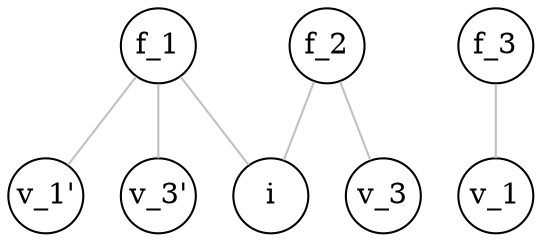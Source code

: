 // Graph for the example presented in work
// "DIFFERENTIALGEBRAIC EQUATIONS OF INDEX 1 MAY HAVE AN ARBITRARILY HIGH STRUCTURAL INDEX"
// but with the formulation which leads to a structural index 1 problem
graph Reissig2000b {
node[shape=circle,fixedsize=1]
edge[color="gray"]
	f_1--"v_1'"  f_1--"v_3'" f_1--i
	f_2--i f_2--v_3
	f_3--v_1
}
